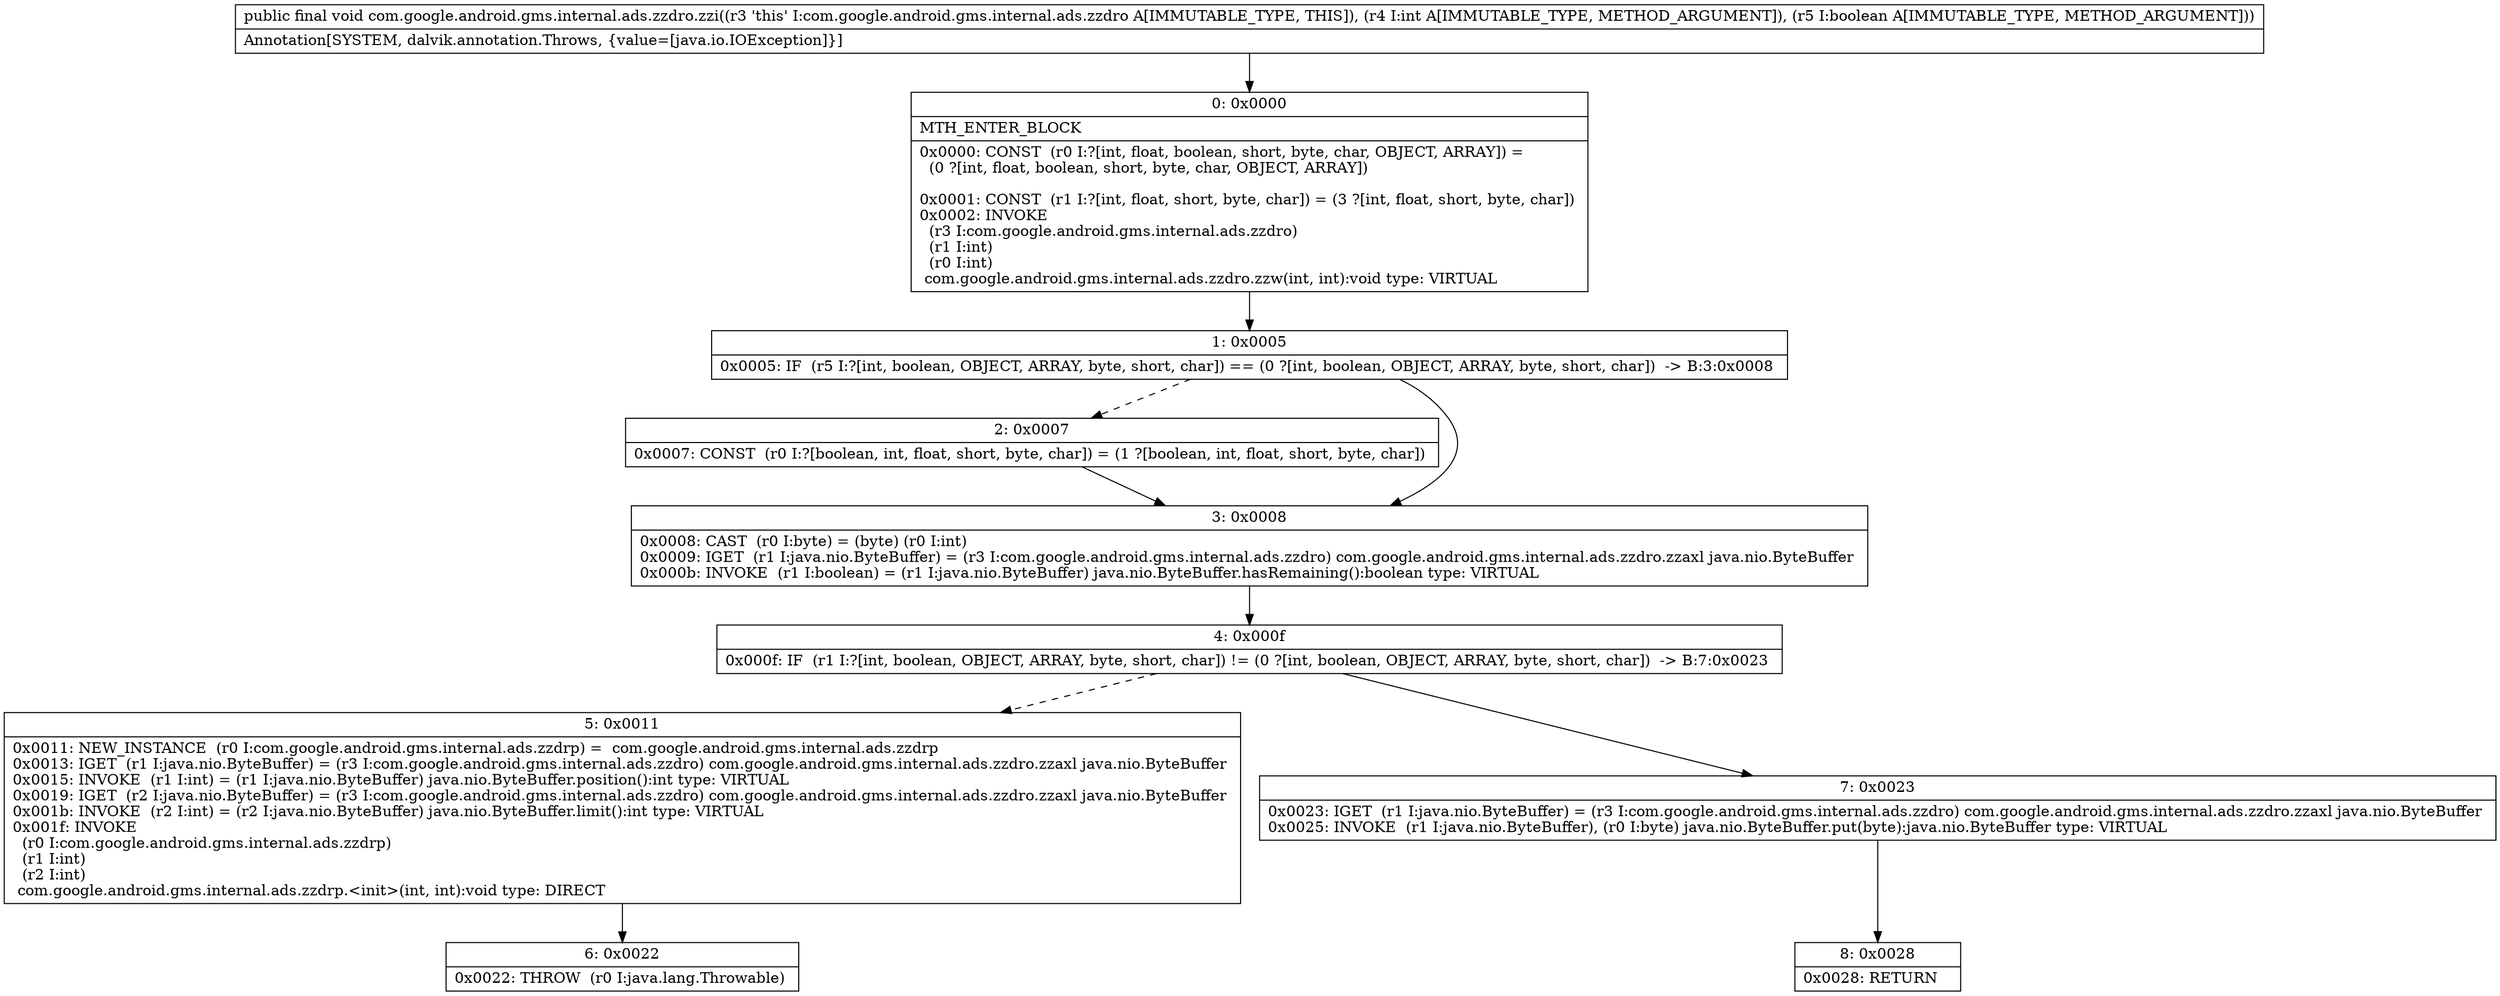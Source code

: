digraph "CFG forcom.google.android.gms.internal.ads.zzdro.zzi(IZ)V" {
Node_0 [shape=record,label="{0\:\ 0x0000|MTH_ENTER_BLOCK\l|0x0000: CONST  (r0 I:?[int, float, boolean, short, byte, char, OBJECT, ARRAY]) = \l  (0 ?[int, float, boolean, short, byte, char, OBJECT, ARRAY])\l \l0x0001: CONST  (r1 I:?[int, float, short, byte, char]) = (3 ?[int, float, short, byte, char]) \l0x0002: INVOKE  \l  (r3 I:com.google.android.gms.internal.ads.zzdro)\l  (r1 I:int)\l  (r0 I:int)\l com.google.android.gms.internal.ads.zzdro.zzw(int, int):void type: VIRTUAL \l}"];
Node_1 [shape=record,label="{1\:\ 0x0005|0x0005: IF  (r5 I:?[int, boolean, OBJECT, ARRAY, byte, short, char]) == (0 ?[int, boolean, OBJECT, ARRAY, byte, short, char])  \-\> B:3:0x0008 \l}"];
Node_2 [shape=record,label="{2\:\ 0x0007|0x0007: CONST  (r0 I:?[boolean, int, float, short, byte, char]) = (1 ?[boolean, int, float, short, byte, char]) \l}"];
Node_3 [shape=record,label="{3\:\ 0x0008|0x0008: CAST  (r0 I:byte) = (byte) (r0 I:int) \l0x0009: IGET  (r1 I:java.nio.ByteBuffer) = (r3 I:com.google.android.gms.internal.ads.zzdro) com.google.android.gms.internal.ads.zzdro.zzaxl java.nio.ByteBuffer \l0x000b: INVOKE  (r1 I:boolean) = (r1 I:java.nio.ByteBuffer) java.nio.ByteBuffer.hasRemaining():boolean type: VIRTUAL \l}"];
Node_4 [shape=record,label="{4\:\ 0x000f|0x000f: IF  (r1 I:?[int, boolean, OBJECT, ARRAY, byte, short, char]) != (0 ?[int, boolean, OBJECT, ARRAY, byte, short, char])  \-\> B:7:0x0023 \l}"];
Node_5 [shape=record,label="{5\:\ 0x0011|0x0011: NEW_INSTANCE  (r0 I:com.google.android.gms.internal.ads.zzdrp) =  com.google.android.gms.internal.ads.zzdrp \l0x0013: IGET  (r1 I:java.nio.ByteBuffer) = (r3 I:com.google.android.gms.internal.ads.zzdro) com.google.android.gms.internal.ads.zzdro.zzaxl java.nio.ByteBuffer \l0x0015: INVOKE  (r1 I:int) = (r1 I:java.nio.ByteBuffer) java.nio.ByteBuffer.position():int type: VIRTUAL \l0x0019: IGET  (r2 I:java.nio.ByteBuffer) = (r3 I:com.google.android.gms.internal.ads.zzdro) com.google.android.gms.internal.ads.zzdro.zzaxl java.nio.ByteBuffer \l0x001b: INVOKE  (r2 I:int) = (r2 I:java.nio.ByteBuffer) java.nio.ByteBuffer.limit():int type: VIRTUAL \l0x001f: INVOKE  \l  (r0 I:com.google.android.gms.internal.ads.zzdrp)\l  (r1 I:int)\l  (r2 I:int)\l com.google.android.gms.internal.ads.zzdrp.\<init\>(int, int):void type: DIRECT \l}"];
Node_6 [shape=record,label="{6\:\ 0x0022|0x0022: THROW  (r0 I:java.lang.Throwable) \l}"];
Node_7 [shape=record,label="{7\:\ 0x0023|0x0023: IGET  (r1 I:java.nio.ByteBuffer) = (r3 I:com.google.android.gms.internal.ads.zzdro) com.google.android.gms.internal.ads.zzdro.zzaxl java.nio.ByteBuffer \l0x0025: INVOKE  (r1 I:java.nio.ByteBuffer), (r0 I:byte) java.nio.ByteBuffer.put(byte):java.nio.ByteBuffer type: VIRTUAL \l}"];
Node_8 [shape=record,label="{8\:\ 0x0028|0x0028: RETURN   \l}"];
MethodNode[shape=record,label="{public final void com.google.android.gms.internal.ads.zzdro.zzi((r3 'this' I:com.google.android.gms.internal.ads.zzdro A[IMMUTABLE_TYPE, THIS]), (r4 I:int A[IMMUTABLE_TYPE, METHOD_ARGUMENT]), (r5 I:boolean A[IMMUTABLE_TYPE, METHOD_ARGUMENT]))  | Annotation[SYSTEM, dalvik.annotation.Throws, \{value=[java.io.IOException]\}]\l}"];
MethodNode -> Node_0;
Node_0 -> Node_1;
Node_1 -> Node_2[style=dashed];
Node_1 -> Node_3;
Node_2 -> Node_3;
Node_3 -> Node_4;
Node_4 -> Node_5[style=dashed];
Node_4 -> Node_7;
Node_5 -> Node_6;
Node_7 -> Node_8;
}

